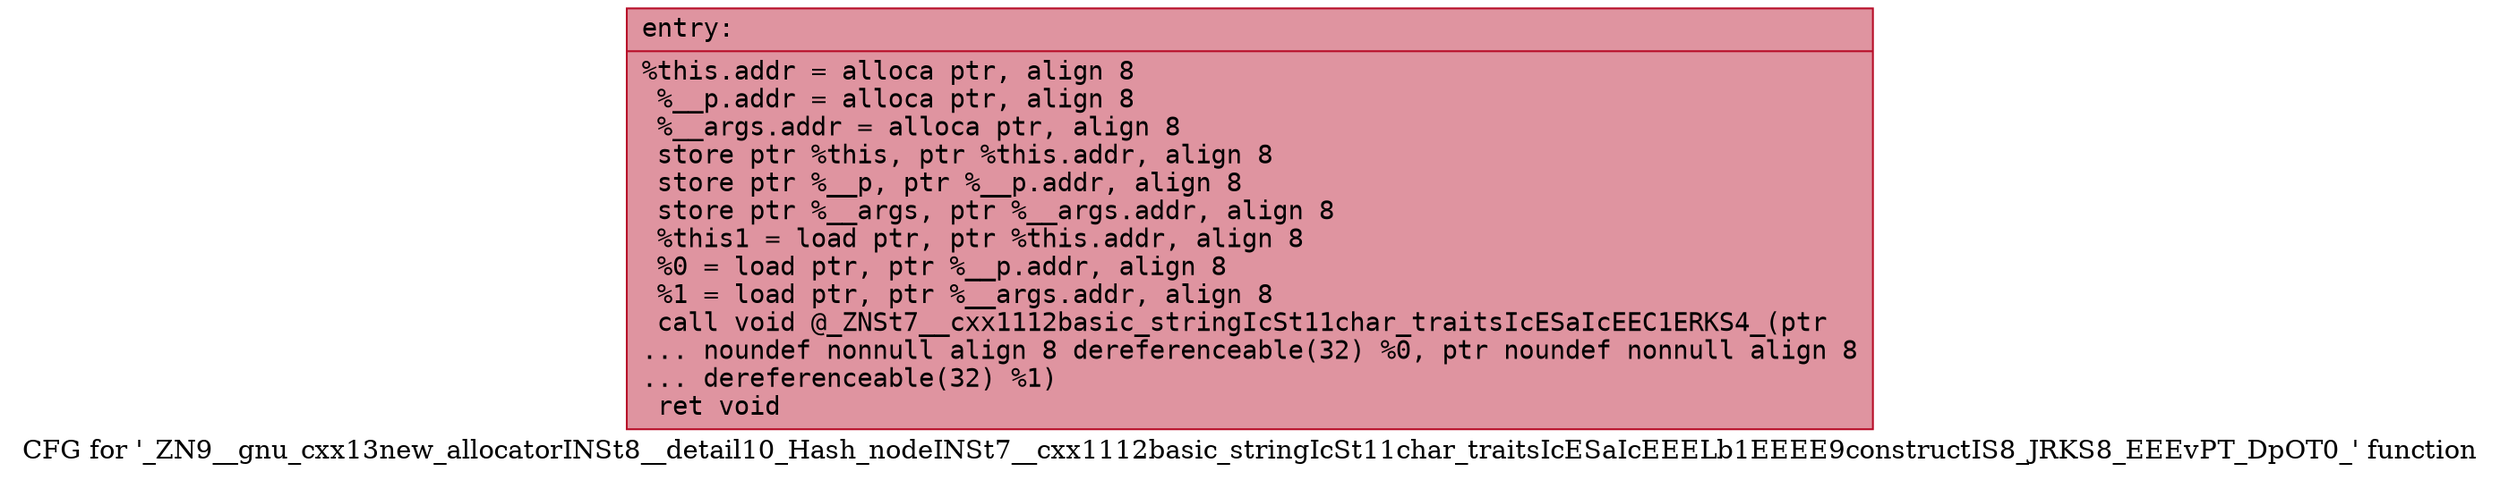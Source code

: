 digraph "CFG for '_ZN9__gnu_cxx13new_allocatorINSt8__detail10_Hash_nodeINSt7__cxx1112basic_stringIcSt11char_traitsIcESaIcEEELb1EEEE9constructIS8_JRKS8_EEEvPT_DpOT0_' function" {
	label="CFG for '_ZN9__gnu_cxx13new_allocatorINSt8__detail10_Hash_nodeINSt7__cxx1112basic_stringIcSt11char_traitsIcESaIcEEELb1EEEE9constructIS8_JRKS8_EEEvPT_DpOT0_' function";

	Node0x55c7e09f6d30 [shape=record,color="#b70d28ff", style=filled, fillcolor="#b70d2870" fontname="Courier",label="{entry:\l|  %this.addr = alloca ptr, align 8\l  %__p.addr = alloca ptr, align 8\l  %__args.addr = alloca ptr, align 8\l  store ptr %this, ptr %this.addr, align 8\l  store ptr %__p, ptr %__p.addr, align 8\l  store ptr %__args, ptr %__args.addr, align 8\l  %this1 = load ptr, ptr %this.addr, align 8\l  %0 = load ptr, ptr %__p.addr, align 8\l  %1 = load ptr, ptr %__args.addr, align 8\l  call void @_ZNSt7__cxx1112basic_stringIcSt11char_traitsIcESaIcEEC1ERKS4_(ptr\l... noundef nonnull align 8 dereferenceable(32) %0, ptr noundef nonnull align 8\l... dereferenceable(32) %1)\l  ret void\l}"];
}
